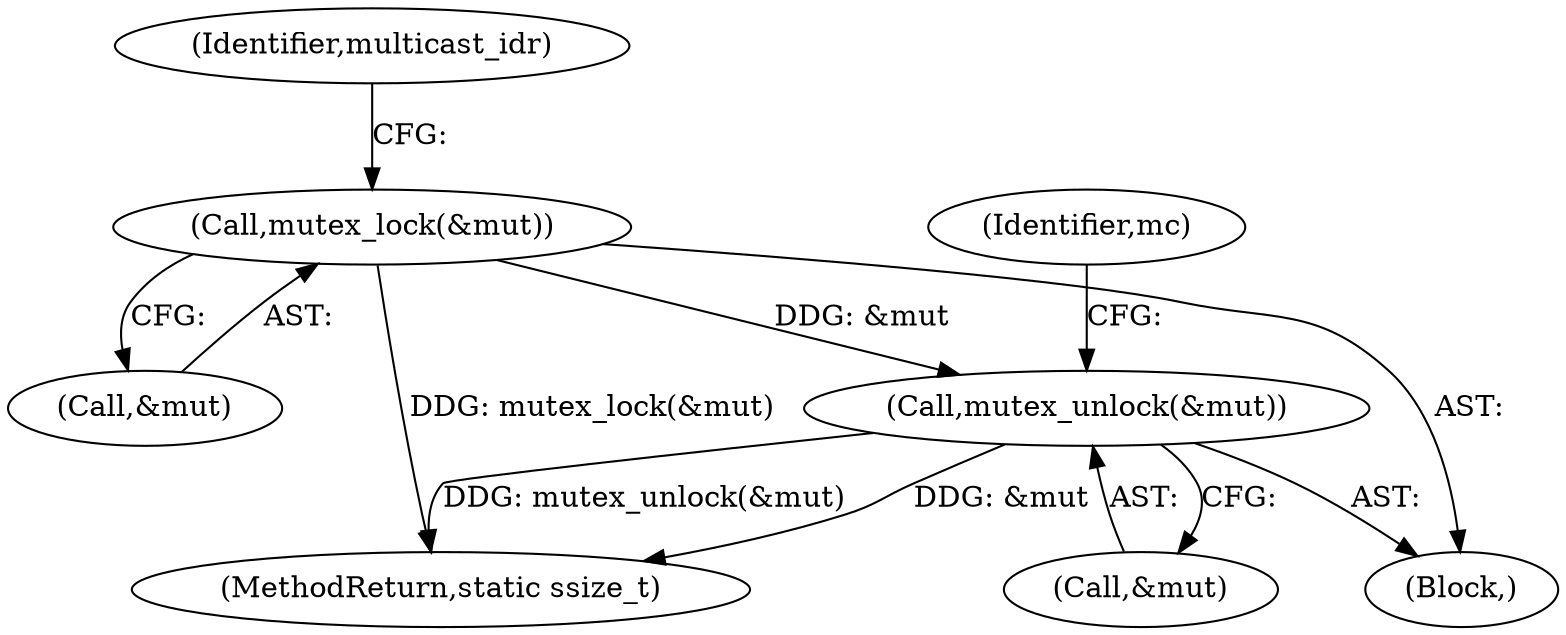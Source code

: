 digraph "0_linux_cb2595c1393b4a5211534e6f0a0fbad369e21ad8_0@API" {
"1000290" [label="(Call,mutex_lock(&mut))"];
"1000299" [label="(Call,mutex_unlock(&mut))"];
"1000299" [label="(Call,mutex_unlock(&mut))"];
"1000300" [label="(Call,&mut)"];
"1000104" [label="(Block,)"];
"1000295" [label="(Identifier,multicast_idr)"];
"1000319" [label="(MethodReturn,static ssize_t)"];
"1000305" [label="(Identifier,mc)"];
"1000290" [label="(Call,mutex_lock(&mut))"];
"1000291" [label="(Call,&mut)"];
"1000290" -> "1000104"  [label="AST: "];
"1000290" -> "1000291"  [label="CFG: "];
"1000291" -> "1000290"  [label="AST: "];
"1000295" -> "1000290"  [label="CFG: "];
"1000290" -> "1000319"  [label="DDG: mutex_lock(&mut)"];
"1000290" -> "1000299"  [label="DDG: &mut"];
"1000299" -> "1000104"  [label="AST: "];
"1000299" -> "1000300"  [label="CFG: "];
"1000300" -> "1000299"  [label="AST: "];
"1000305" -> "1000299"  [label="CFG: "];
"1000299" -> "1000319"  [label="DDG: mutex_unlock(&mut)"];
"1000299" -> "1000319"  [label="DDG: &mut"];
}
